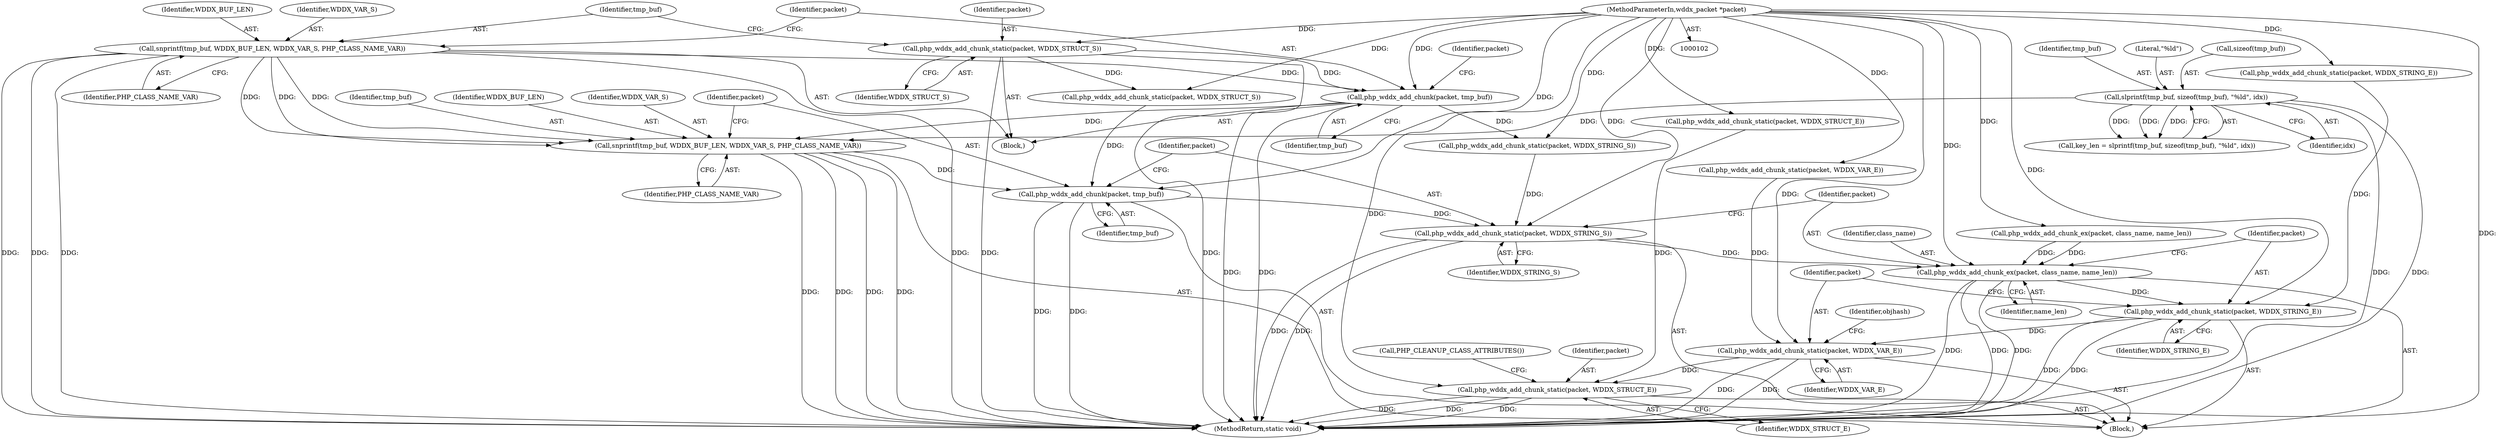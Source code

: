 digraph "0_php-src_6045de69c7dedcba3eadf7c4bba424b19c81d00d_1@API" {
"1000249" [label="(Call,snprintf(tmp_buf, WDDX_BUF_LEN, WDDX_VAR_S, PHP_CLASS_NAME_VAR))"];
"1000222" [label="(Call,slprintf(tmp_buf, sizeof(tmp_buf), \"%ld\", idx))"];
"1000152" [label="(Call,php_wddx_add_chunk(packet, tmp_buf))"];
"1000144" [label="(Call,php_wddx_add_chunk_static(packet, WDDX_STRUCT_S))"];
"1000103" [label="(MethodParameterIn,wddx_packet *packet)"];
"1000147" [label="(Call,snprintf(tmp_buf, WDDX_BUF_LEN, WDDX_VAR_S, PHP_CLASS_NAME_VAR))"];
"1000254" [label="(Call,php_wddx_add_chunk(packet, tmp_buf))"];
"1000257" [label="(Call,php_wddx_add_chunk_static(packet, WDDX_STRING_S))"];
"1000260" [label="(Call,php_wddx_add_chunk_ex(packet, class_name, name_len))"];
"1000264" [label="(Call,php_wddx_add_chunk_static(packet, WDDX_STRING_E))"];
"1000267" [label="(Call,php_wddx_add_chunk_static(packet, WDDX_VAR_E))"];
"1000311" [label="(Call,php_wddx_add_chunk_static(packet, WDDX_STRUCT_E))"];
"1000249" [label="(Call,snprintf(tmp_buf, WDDX_BUF_LEN, WDDX_VAR_S, PHP_CLASS_NAME_VAR))"];
"1000313" [label="(Identifier,WDDX_STRUCT_E)"];
"1000263" [label="(Identifier,name_len)"];
"1000325" [label="(MethodReturn,static void)"];
"1000151" [label="(Identifier,PHP_CLASS_NAME_VAR)"];
"1000158" [label="(Call,php_wddx_add_chunk_ex(packet, class_name, name_len))"];
"1000271" [label="(Identifier,objhash)"];
"1000255" [label="(Identifier,packet)"];
"1000254" [label="(Call,php_wddx_add_chunk(packet, tmp_buf))"];
"1000260" [label="(Call,php_wddx_add_chunk_ex(packet, class_name, name_len))"];
"1000312" [label="(Identifier,packet)"];
"1000222" [label="(Call,slprintf(tmp_buf, sizeof(tmp_buf), \"%ld\", idx))"];
"1000253" [label="(Identifier,PHP_CLASS_NAME_VAR)"];
"1000251" [label="(Identifier,WDDX_BUF_LEN)"];
"1000314" [label="(Call,PHP_CLEANUP_CLASS_ATTRIBUTES())"];
"1000153" [label="(Identifier,packet)"];
"1000152" [label="(Call,php_wddx_add_chunk(packet, tmp_buf))"];
"1000154" [label="(Identifier,tmp_buf)"];
"1000246" [label="(Call,php_wddx_add_chunk_static(packet, WDDX_STRUCT_S))"];
"1000162" [label="(Call,php_wddx_add_chunk_static(packet, WDDX_STRING_E))"];
"1000265" [label="(Identifier,packet)"];
"1000269" [label="(Identifier,WDDX_VAR_E)"];
"1000268" [label="(Identifier,packet)"];
"1000264" [label="(Call,php_wddx_add_chunk_static(packet, WDDX_STRING_E))"];
"1000262" [label="(Identifier,class_name)"];
"1000228" [label="(Call,php_wddx_add_chunk_static(packet, WDDX_STRUCT_E))"];
"1000142" [label="(Block,)"];
"1000149" [label="(Identifier,WDDX_BUF_LEN)"];
"1000261" [label="(Identifier,packet)"];
"1000148" [label="(Identifier,tmp_buf)"];
"1000258" [label="(Identifier,packet)"];
"1000252" [label="(Identifier,WDDX_VAR_S)"];
"1000150" [label="(Identifier,WDDX_VAR_S)"];
"1000256" [label="(Identifier,tmp_buf)"];
"1000227" [label="(Identifier,idx)"];
"1000226" [label="(Literal,\"%ld\")"];
"1000103" [label="(MethodParameterIn,wddx_packet *packet)"];
"1000146" [label="(Identifier,WDDX_STRUCT_S)"];
"1000245" [label="(Block,)"];
"1000311" [label="(Call,php_wddx_add_chunk_static(packet, WDDX_STRUCT_E))"];
"1000259" [label="(Identifier,WDDX_STRING_S)"];
"1000224" [label="(Call,sizeof(tmp_buf))"];
"1000147" [label="(Call,snprintf(tmp_buf, WDDX_BUF_LEN, WDDX_VAR_S, PHP_CLASS_NAME_VAR))"];
"1000144" [label="(Call,php_wddx_add_chunk_static(packet, WDDX_STRUCT_S))"];
"1000220" [label="(Call,key_len = slprintf(tmp_buf, sizeof(tmp_buf), \"%ld\", idx))"];
"1000223" [label="(Identifier,tmp_buf)"];
"1000156" [label="(Identifier,packet)"];
"1000155" [label="(Call,php_wddx_add_chunk_static(packet, WDDX_STRING_S))"];
"1000267" [label="(Call,php_wddx_add_chunk_static(packet, WDDX_VAR_E))"];
"1000165" [label="(Call,php_wddx_add_chunk_static(packet, WDDX_VAR_E))"];
"1000145" [label="(Identifier,packet)"];
"1000257" [label="(Call,php_wddx_add_chunk_static(packet, WDDX_STRING_S))"];
"1000250" [label="(Identifier,tmp_buf)"];
"1000266" [label="(Identifier,WDDX_STRING_E)"];
"1000249" -> "1000245"  [label="AST: "];
"1000249" -> "1000253"  [label="CFG: "];
"1000250" -> "1000249"  [label="AST: "];
"1000251" -> "1000249"  [label="AST: "];
"1000252" -> "1000249"  [label="AST: "];
"1000253" -> "1000249"  [label="AST: "];
"1000255" -> "1000249"  [label="CFG: "];
"1000249" -> "1000325"  [label="DDG: "];
"1000249" -> "1000325"  [label="DDG: "];
"1000249" -> "1000325"  [label="DDG: "];
"1000249" -> "1000325"  [label="DDG: "];
"1000222" -> "1000249"  [label="DDG: "];
"1000152" -> "1000249"  [label="DDG: "];
"1000147" -> "1000249"  [label="DDG: "];
"1000147" -> "1000249"  [label="DDG: "];
"1000147" -> "1000249"  [label="DDG: "];
"1000249" -> "1000254"  [label="DDG: "];
"1000222" -> "1000220"  [label="AST: "];
"1000222" -> "1000227"  [label="CFG: "];
"1000223" -> "1000222"  [label="AST: "];
"1000224" -> "1000222"  [label="AST: "];
"1000226" -> "1000222"  [label="AST: "];
"1000227" -> "1000222"  [label="AST: "];
"1000220" -> "1000222"  [label="CFG: "];
"1000222" -> "1000325"  [label="DDG: "];
"1000222" -> "1000325"  [label="DDG: "];
"1000222" -> "1000220"  [label="DDG: "];
"1000222" -> "1000220"  [label="DDG: "];
"1000222" -> "1000220"  [label="DDG: "];
"1000152" -> "1000142"  [label="AST: "];
"1000152" -> "1000154"  [label="CFG: "];
"1000153" -> "1000152"  [label="AST: "];
"1000154" -> "1000152"  [label="AST: "];
"1000156" -> "1000152"  [label="CFG: "];
"1000152" -> "1000325"  [label="DDG: "];
"1000152" -> "1000325"  [label="DDG: "];
"1000144" -> "1000152"  [label="DDG: "];
"1000103" -> "1000152"  [label="DDG: "];
"1000147" -> "1000152"  [label="DDG: "];
"1000152" -> "1000155"  [label="DDG: "];
"1000144" -> "1000142"  [label="AST: "];
"1000144" -> "1000146"  [label="CFG: "];
"1000145" -> "1000144"  [label="AST: "];
"1000146" -> "1000144"  [label="AST: "];
"1000148" -> "1000144"  [label="CFG: "];
"1000144" -> "1000325"  [label="DDG: "];
"1000144" -> "1000325"  [label="DDG: "];
"1000103" -> "1000144"  [label="DDG: "];
"1000144" -> "1000246"  [label="DDG: "];
"1000103" -> "1000102"  [label="AST: "];
"1000103" -> "1000325"  [label="DDG: "];
"1000103" -> "1000155"  [label="DDG: "];
"1000103" -> "1000158"  [label="DDG: "];
"1000103" -> "1000162"  [label="DDG: "];
"1000103" -> "1000165"  [label="DDG: "];
"1000103" -> "1000228"  [label="DDG: "];
"1000103" -> "1000246"  [label="DDG: "];
"1000103" -> "1000254"  [label="DDG: "];
"1000103" -> "1000257"  [label="DDG: "];
"1000103" -> "1000260"  [label="DDG: "];
"1000103" -> "1000264"  [label="DDG: "];
"1000103" -> "1000267"  [label="DDG: "];
"1000103" -> "1000311"  [label="DDG: "];
"1000147" -> "1000142"  [label="AST: "];
"1000147" -> "1000151"  [label="CFG: "];
"1000148" -> "1000147"  [label="AST: "];
"1000149" -> "1000147"  [label="AST: "];
"1000150" -> "1000147"  [label="AST: "];
"1000151" -> "1000147"  [label="AST: "];
"1000153" -> "1000147"  [label="CFG: "];
"1000147" -> "1000325"  [label="DDG: "];
"1000147" -> "1000325"  [label="DDG: "];
"1000147" -> "1000325"  [label="DDG: "];
"1000147" -> "1000325"  [label="DDG: "];
"1000254" -> "1000245"  [label="AST: "];
"1000254" -> "1000256"  [label="CFG: "];
"1000255" -> "1000254"  [label="AST: "];
"1000256" -> "1000254"  [label="AST: "];
"1000258" -> "1000254"  [label="CFG: "];
"1000254" -> "1000325"  [label="DDG: "];
"1000254" -> "1000325"  [label="DDG: "];
"1000246" -> "1000254"  [label="DDG: "];
"1000254" -> "1000257"  [label="DDG: "];
"1000257" -> "1000245"  [label="AST: "];
"1000257" -> "1000259"  [label="CFG: "];
"1000258" -> "1000257"  [label="AST: "];
"1000259" -> "1000257"  [label="AST: "];
"1000261" -> "1000257"  [label="CFG: "];
"1000257" -> "1000325"  [label="DDG: "];
"1000257" -> "1000325"  [label="DDG: "];
"1000155" -> "1000257"  [label="DDG: "];
"1000257" -> "1000260"  [label="DDG: "];
"1000260" -> "1000245"  [label="AST: "];
"1000260" -> "1000263"  [label="CFG: "];
"1000261" -> "1000260"  [label="AST: "];
"1000262" -> "1000260"  [label="AST: "];
"1000263" -> "1000260"  [label="AST: "];
"1000265" -> "1000260"  [label="CFG: "];
"1000260" -> "1000325"  [label="DDG: "];
"1000260" -> "1000325"  [label="DDG: "];
"1000260" -> "1000325"  [label="DDG: "];
"1000158" -> "1000260"  [label="DDG: "];
"1000158" -> "1000260"  [label="DDG: "];
"1000260" -> "1000264"  [label="DDG: "];
"1000264" -> "1000245"  [label="AST: "];
"1000264" -> "1000266"  [label="CFG: "];
"1000265" -> "1000264"  [label="AST: "];
"1000266" -> "1000264"  [label="AST: "];
"1000268" -> "1000264"  [label="CFG: "];
"1000264" -> "1000325"  [label="DDG: "];
"1000264" -> "1000325"  [label="DDG: "];
"1000162" -> "1000264"  [label="DDG: "];
"1000264" -> "1000267"  [label="DDG: "];
"1000267" -> "1000245"  [label="AST: "];
"1000267" -> "1000269"  [label="CFG: "];
"1000268" -> "1000267"  [label="AST: "];
"1000269" -> "1000267"  [label="AST: "];
"1000271" -> "1000267"  [label="CFG: "];
"1000267" -> "1000325"  [label="DDG: "];
"1000267" -> "1000325"  [label="DDG: "];
"1000165" -> "1000267"  [label="DDG: "];
"1000267" -> "1000311"  [label="DDG: "];
"1000311" -> "1000245"  [label="AST: "];
"1000311" -> "1000313"  [label="CFG: "];
"1000312" -> "1000311"  [label="AST: "];
"1000313" -> "1000311"  [label="AST: "];
"1000314" -> "1000311"  [label="CFG: "];
"1000311" -> "1000325"  [label="DDG: "];
"1000311" -> "1000325"  [label="DDG: "];
"1000311" -> "1000325"  [label="DDG: "];
"1000228" -> "1000311"  [label="DDG: "];
}
